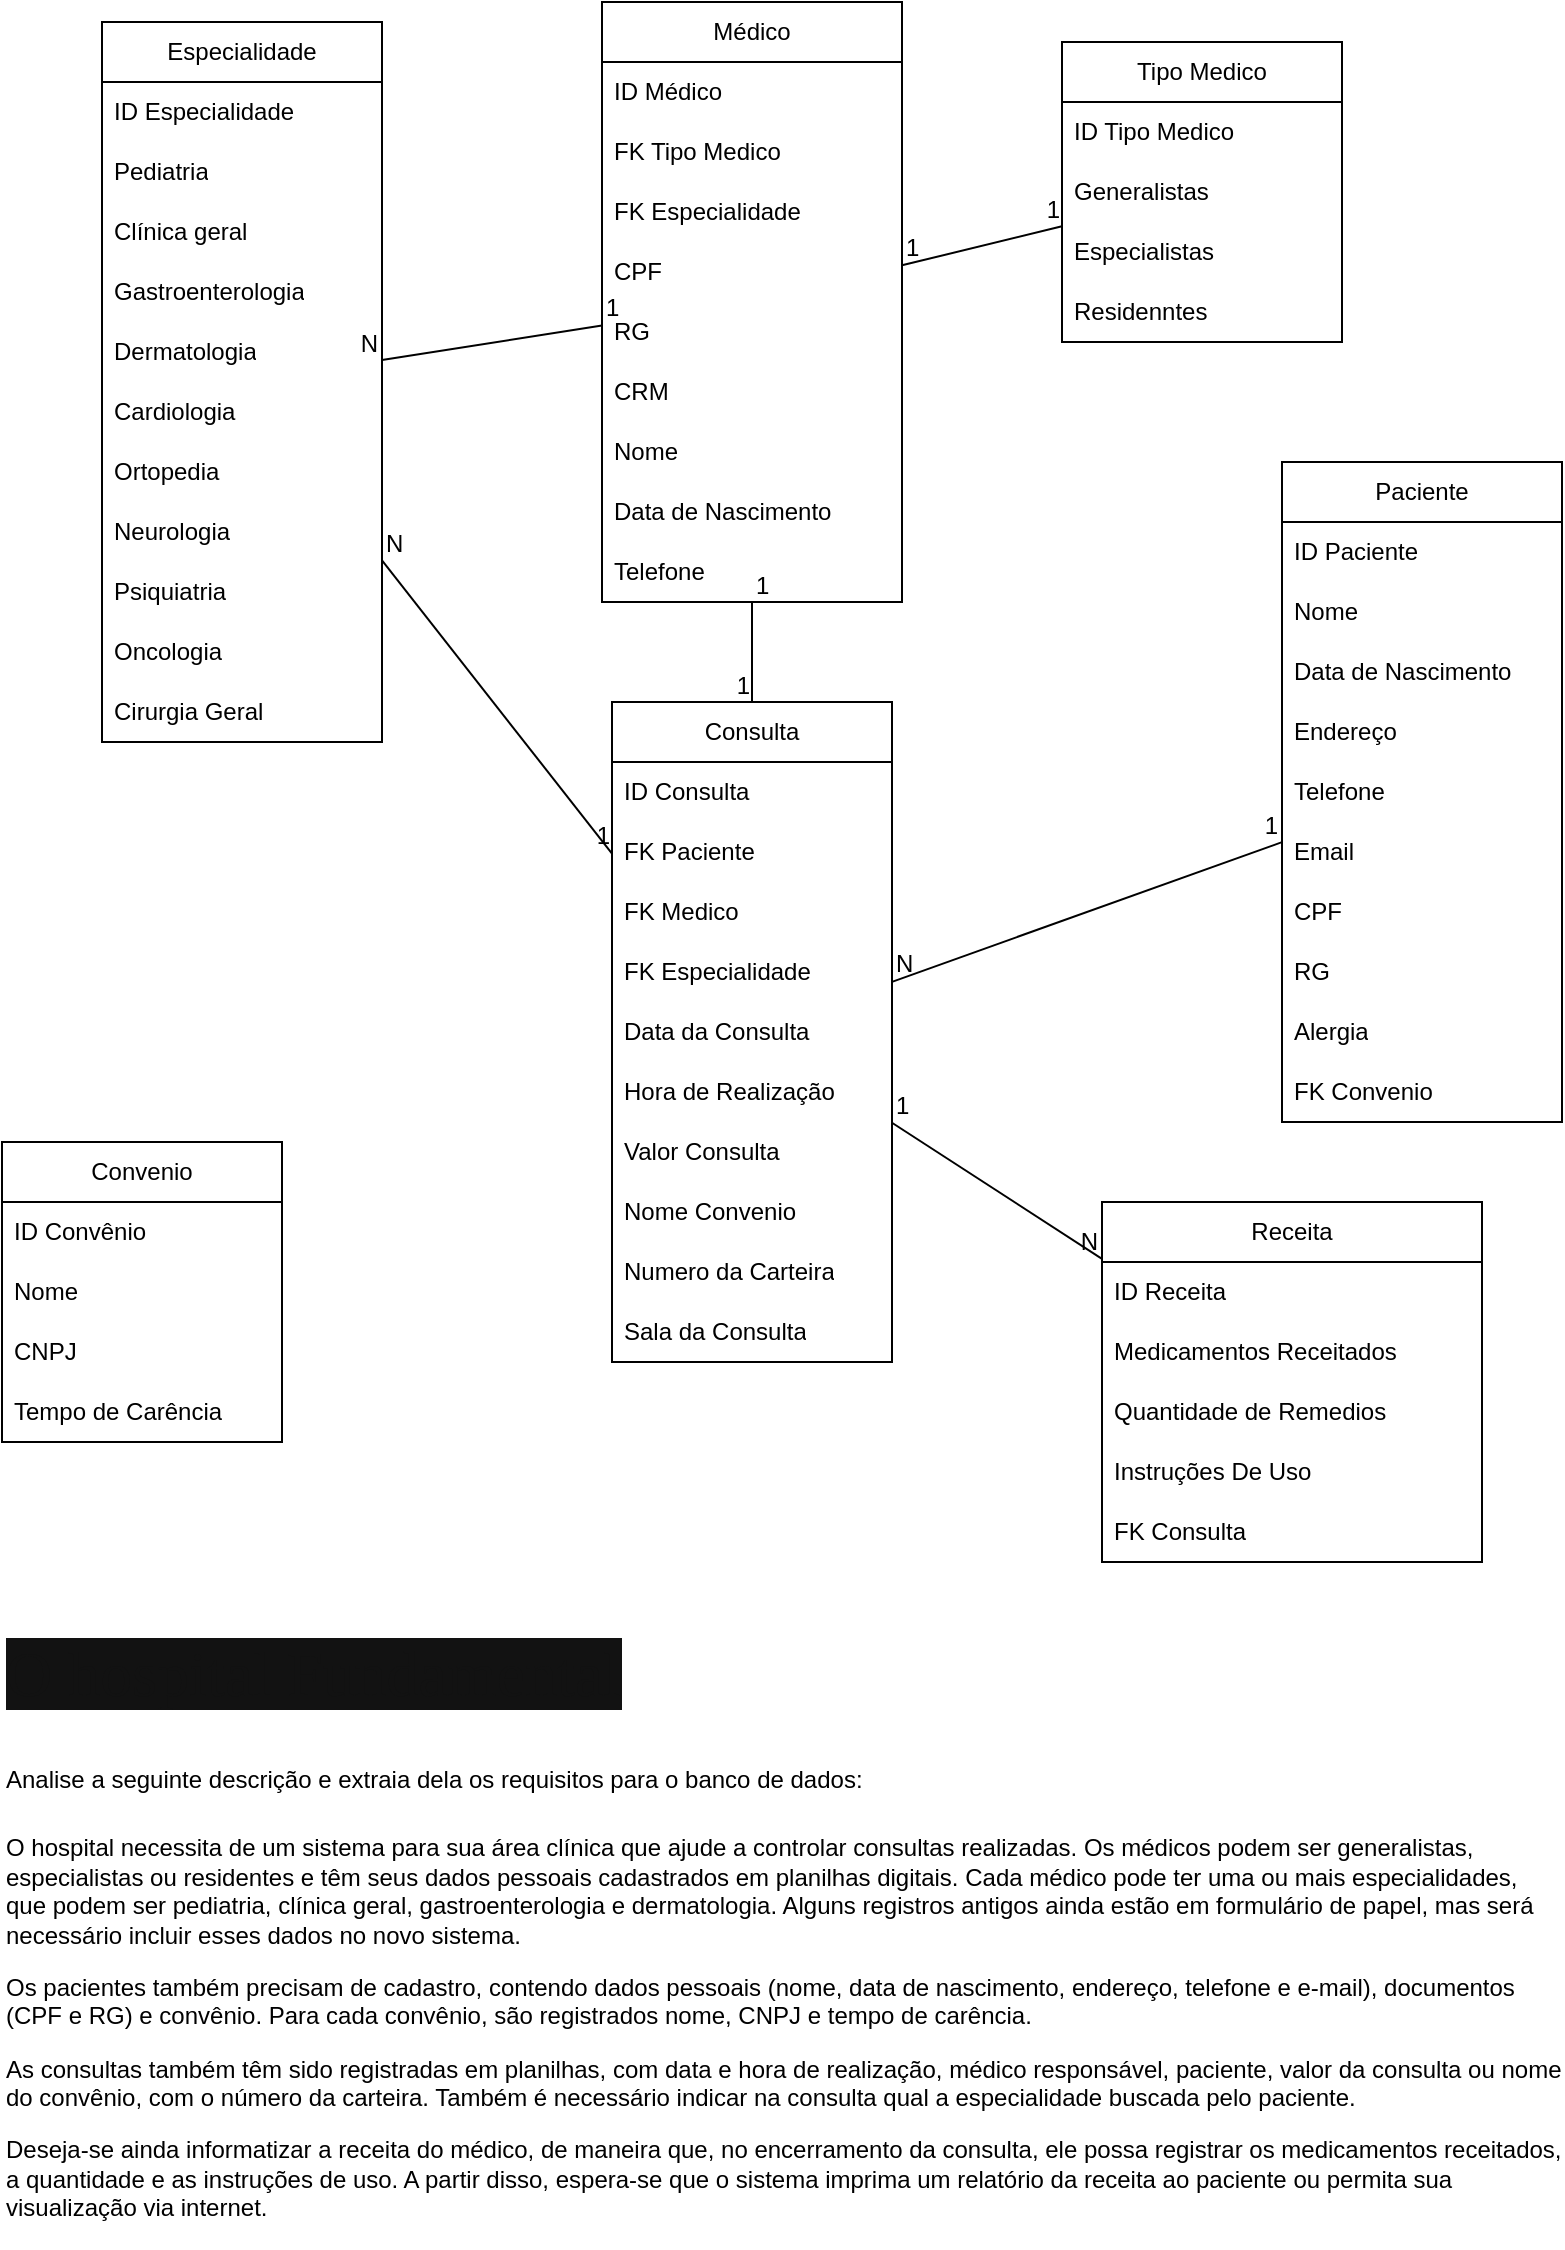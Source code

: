 <mxfile version="26.2.14">
  <diagram id="C5RBs43oDa-KdzZeNtuy" name="Page-1">
    <mxGraphModel dx="955" dy="549" grid="1" gridSize="10" guides="1" tooltips="1" connect="1" arrows="1" fold="1" page="1" pageScale="1" pageWidth="827" pageHeight="1169" math="0" shadow="0">
      <root>
        <mxCell id="WIyWlLk6GJQsqaUBKTNV-0" />
        <mxCell id="WIyWlLk6GJQsqaUBKTNV-1" parent="WIyWlLk6GJQsqaUBKTNV-0" />
        <mxCell id="vYrn_LqcB6N78XJErvun-0" value="Médico" style="swimlane;fontStyle=0;childLayout=stackLayout;horizontal=1;startSize=30;horizontalStack=0;resizeParent=1;resizeParentMax=0;resizeLast=0;collapsible=1;marginBottom=0;whiteSpace=wrap;html=1;" parent="WIyWlLk6GJQsqaUBKTNV-1" vertex="1">
          <mxGeometry x="320" y="40" width="150" height="300" as="geometry">
            <mxRectangle x="300" y="220" width="90" height="30" as="alternateBounds" />
          </mxGeometry>
        </mxCell>
        <mxCell id="vYrn_LqcB6N78XJErvun-45" value="ID Médico" style="text;strokeColor=none;fillColor=none;align=left;verticalAlign=middle;spacingLeft=4;spacingRight=4;overflow=hidden;points=[[0,0.5],[1,0.5]];portConstraint=eastwest;rotatable=0;whiteSpace=wrap;html=1;" parent="vYrn_LqcB6N78XJErvun-0" vertex="1">
          <mxGeometry y="30" width="150" height="30" as="geometry" />
        </mxCell>
        <mxCell id="vYrn_LqcB6N78XJErvun-1" value="FK Tipo Medico" style="text;strokeColor=none;fillColor=none;align=left;verticalAlign=middle;spacingLeft=4;spacingRight=4;overflow=hidden;points=[[0,0.5],[1,0.5]];portConstraint=eastwest;rotatable=0;whiteSpace=wrap;html=1;fontColor=light-dark(#000000,#FFFFFF);" parent="vYrn_LqcB6N78XJErvun-0" vertex="1">
          <mxGeometry y="60" width="150" height="30" as="geometry" />
        </mxCell>
        <mxCell id="vYrn_LqcB6N78XJErvun-54" value="FK Especialidade" style="text;strokeColor=none;fillColor=none;align=left;verticalAlign=middle;spacingLeft=4;spacingRight=4;overflow=hidden;points=[[0,0.5],[1,0.5]];portConstraint=eastwest;rotatable=0;whiteSpace=wrap;html=1;" parent="vYrn_LqcB6N78XJErvun-0" vertex="1">
          <mxGeometry y="90" width="150" height="30" as="geometry" />
        </mxCell>
        <mxCell id="vYrn_LqcB6N78XJErvun-50" value="CPF" style="text;strokeColor=none;fillColor=none;align=left;verticalAlign=middle;spacingLeft=4;spacingRight=4;overflow=hidden;points=[[0,0.5],[1,0.5]];portConstraint=eastwest;rotatable=0;whiteSpace=wrap;html=1;" parent="vYrn_LqcB6N78XJErvun-0" vertex="1">
          <mxGeometry y="120" width="150" height="30" as="geometry" />
        </mxCell>
        <mxCell id="vYrn_LqcB6N78XJErvun-51" value="RG" style="text;strokeColor=none;fillColor=none;align=left;verticalAlign=middle;spacingLeft=4;spacingRight=4;overflow=hidden;points=[[0,0.5],[1,0.5]];portConstraint=eastwest;rotatable=0;whiteSpace=wrap;html=1;" parent="vYrn_LqcB6N78XJErvun-0" vertex="1">
          <mxGeometry y="150" width="150" height="30" as="geometry" />
        </mxCell>
        <mxCell id="vYrn_LqcB6N78XJErvun-52" value="CRM" style="text;strokeColor=none;fillColor=none;align=left;verticalAlign=middle;spacingLeft=4;spacingRight=4;overflow=hidden;points=[[0,0.5],[1,0.5]];portConstraint=eastwest;rotatable=0;whiteSpace=wrap;html=1;" parent="vYrn_LqcB6N78XJErvun-0" vertex="1">
          <mxGeometry y="180" width="150" height="30" as="geometry" />
        </mxCell>
        <mxCell id="vYrn_LqcB6N78XJErvun-63" value="Nome" style="text;strokeColor=none;fillColor=none;align=left;verticalAlign=middle;spacingLeft=4;spacingRight=4;overflow=hidden;points=[[0,0.5],[1,0.5]];portConstraint=eastwest;rotatable=0;whiteSpace=wrap;html=1;" parent="vYrn_LqcB6N78XJErvun-0" vertex="1">
          <mxGeometry y="210" width="150" height="30" as="geometry" />
        </mxCell>
        <mxCell id="vYrn_LqcB6N78XJErvun-62" value="Data de Nascimento" style="text;strokeColor=none;fillColor=none;align=left;verticalAlign=middle;spacingLeft=4;spacingRight=4;overflow=hidden;points=[[0,0.5],[1,0.5]];portConstraint=eastwest;rotatable=0;whiteSpace=wrap;html=1;" parent="vYrn_LqcB6N78XJErvun-0" vertex="1">
          <mxGeometry y="240" width="150" height="30" as="geometry" />
        </mxCell>
        <mxCell id="vYrn_LqcB6N78XJErvun-86" value="Telefone" style="text;strokeColor=none;fillColor=none;align=left;verticalAlign=middle;spacingLeft=4;spacingRight=4;overflow=hidden;points=[[0,0.5],[1,0.5]];portConstraint=eastwest;rotatable=0;whiteSpace=wrap;html=1;" parent="vYrn_LqcB6N78XJErvun-0" vertex="1">
          <mxGeometry y="270" width="150" height="30" as="geometry" />
        </mxCell>
        <mxCell id="vYrn_LqcB6N78XJErvun-4" value="Especialidade" style="swimlane;fontStyle=0;childLayout=stackLayout;horizontal=1;startSize=30;horizontalStack=0;resizeParent=1;resizeParentMax=0;resizeLast=0;collapsible=1;marginBottom=0;whiteSpace=wrap;html=1;" parent="WIyWlLk6GJQsqaUBKTNV-1" vertex="1">
          <mxGeometry x="70" y="50" width="140" height="360" as="geometry" />
        </mxCell>
        <mxCell id="vYrn_LqcB6N78XJErvun-44" value="ID Especialidade" style="text;strokeColor=none;fillColor=none;align=left;verticalAlign=middle;spacingLeft=4;spacingRight=4;overflow=hidden;points=[[0,0.5],[1,0.5]];portConstraint=eastwest;rotatable=0;whiteSpace=wrap;html=1;" parent="vYrn_LqcB6N78XJErvun-4" vertex="1">
          <mxGeometry y="30" width="140" height="30" as="geometry" />
        </mxCell>
        <mxCell id="vYrn_LqcB6N78XJErvun-5" value="Pediatria" style="text;strokeColor=none;fillColor=none;align=left;verticalAlign=middle;spacingLeft=4;spacingRight=4;overflow=hidden;points=[[0,0.5],[1,0.5]];portConstraint=eastwest;rotatable=0;whiteSpace=wrap;html=1;" parent="vYrn_LqcB6N78XJErvun-4" vertex="1">
          <mxGeometry y="60" width="140" height="30" as="geometry" />
        </mxCell>
        <mxCell id="vYrn_LqcB6N78XJErvun-6" value="Clínica geral" style="text;strokeColor=none;fillColor=none;align=left;verticalAlign=middle;spacingLeft=4;spacingRight=4;overflow=hidden;points=[[0,0.5],[1,0.5]];portConstraint=eastwest;rotatable=0;whiteSpace=wrap;html=1;" parent="vYrn_LqcB6N78XJErvun-4" vertex="1">
          <mxGeometry y="90" width="140" height="30" as="geometry" />
        </mxCell>
        <mxCell id="vYrn_LqcB6N78XJErvun-7" value="Gastroenterologia" style="text;strokeColor=none;fillColor=none;align=left;verticalAlign=middle;spacingLeft=4;spacingRight=4;overflow=hidden;points=[[0,0.5],[1,0.5]];portConstraint=eastwest;rotatable=0;whiteSpace=wrap;html=1;" parent="vYrn_LqcB6N78XJErvun-4" vertex="1">
          <mxGeometry y="120" width="140" height="30" as="geometry" />
        </mxCell>
        <mxCell id="vYrn_LqcB6N78XJErvun-8" value="Dermatologia" style="text;strokeColor=none;fillColor=none;align=left;verticalAlign=middle;spacingLeft=4;spacingRight=4;overflow=hidden;points=[[0,0.5],[1,0.5]];portConstraint=eastwest;rotatable=0;whiteSpace=wrap;html=1;" parent="vYrn_LqcB6N78XJErvun-4" vertex="1">
          <mxGeometry y="150" width="140" height="30" as="geometry" />
        </mxCell>
        <mxCell id="vYrn_LqcB6N78XJErvun-65" value="Cardiologia" style="text;strokeColor=none;fillColor=none;align=left;verticalAlign=middle;spacingLeft=4;spacingRight=4;overflow=hidden;points=[[0,0.5],[1,0.5]];portConstraint=eastwest;rotatable=0;whiteSpace=wrap;html=1;" parent="vYrn_LqcB6N78XJErvun-4" vertex="1">
          <mxGeometry y="180" width="140" height="30" as="geometry" />
        </mxCell>
        <mxCell id="vYrn_LqcB6N78XJErvun-66" value="Ortopedia" style="text;strokeColor=none;fillColor=none;align=left;verticalAlign=middle;spacingLeft=4;spacingRight=4;overflow=hidden;points=[[0,0.5],[1,0.5]];portConstraint=eastwest;rotatable=0;whiteSpace=wrap;html=1;" parent="vYrn_LqcB6N78XJErvun-4" vertex="1">
          <mxGeometry y="210" width="140" height="30" as="geometry" />
        </mxCell>
        <mxCell id="vYrn_LqcB6N78XJErvun-67" value="Neurologia" style="text;strokeColor=none;fillColor=none;align=left;verticalAlign=middle;spacingLeft=4;spacingRight=4;overflow=hidden;points=[[0,0.5],[1,0.5]];portConstraint=eastwest;rotatable=0;whiteSpace=wrap;html=1;" parent="vYrn_LqcB6N78XJErvun-4" vertex="1">
          <mxGeometry y="240" width="140" height="30" as="geometry" />
        </mxCell>
        <mxCell id="vYrn_LqcB6N78XJErvun-68" value="Psiquiatria" style="text;strokeColor=none;fillColor=none;align=left;verticalAlign=middle;spacingLeft=4;spacingRight=4;overflow=hidden;points=[[0,0.5],[1,0.5]];portConstraint=eastwest;rotatable=0;whiteSpace=wrap;html=1;" parent="vYrn_LqcB6N78XJErvun-4" vertex="1">
          <mxGeometry y="270" width="140" height="30" as="geometry" />
        </mxCell>
        <mxCell id="vYrn_LqcB6N78XJErvun-69" value="Oncologia" style="text;strokeColor=none;fillColor=none;align=left;verticalAlign=middle;spacingLeft=4;spacingRight=4;overflow=hidden;points=[[0,0.5],[1,0.5]];portConstraint=eastwest;rotatable=0;whiteSpace=wrap;html=1;" parent="vYrn_LqcB6N78XJErvun-4" vertex="1">
          <mxGeometry y="300" width="140" height="30" as="geometry" />
        </mxCell>
        <mxCell id="vYrn_LqcB6N78XJErvun-70" value="Cirurgia Geral" style="text;strokeColor=none;fillColor=none;align=left;verticalAlign=middle;spacingLeft=4;spacingRight=4;overflow=hidden;points=[[0,0.5],[1,0.5]];portConstraint=eastwest;rotatable=0;whiteSpace=wrap;html=1;" parent="vYrn_LqcB6N78XJErvun-4" vertex="1">
          <mxGeometry y="330" width="140" height="30" as="geometry" />
        </mxCell>
        <mxCell id="vYrn_LqcB6N78XJErvun-10" value="Paciente" style="swimlane;fontStyle=0;childLayout=stackLayout;horizontal=1;startSize=30;horizontalStack=0;resizeParent=1;resizeParentMax=0;resizeLast=0;collapsible=1;marginBottom=0;whiteSpace=wrap;html=1;" parent="WIyWlLk6GJQsqaUBKTNV-1" vertex="1">
          <mxGeometry x="660" y="270" width="140" height="330" as="geometry" />
        </mxCell>
        <mxCell id="vYrn_LqcB6N78XJErvun-46" value="ID Paciente" style="text;strokeColor=none;fillColor=none;align=left;verticalAlign=middle;spacingLeft=4;spacingRight=4;overflow=hidden;points=[[0,0.5],[1,0.5]];portConstraint=eastwest;rotatable=0;whiteSpace=wrap;html=1;" parent="vYrn_LqcB6N78XJErvun-10" vertex="1">
          <mxGeometry y="30" width="140" height="30" as="geometry" />
        </mxCell>
        <mxCell id="vYrn_LqcB6N78XJErvun-11" value="Nome" style="text;strokeColor=none;fillColor=none;align=left;verticalAlign=middle;spacingLeft=4;spacingRight=4;overflow=hidden;points=[[0,0.5],[1,0.5]];portConstraint=eastwest;rotatable=0;whiteSpace=wrap;html=1;" parent="vYrn_LqcB6N78XJErvun-10" vertex="1">
          <mxGeometry y="60" width="140" height="30" as="geometry" />
        </mxCell>
        <mxCell id="vYrn_LqcB6N78XJErvun-12" value="Data de Nascimento" style="text;strokeColor=none;fillColor=none;align=left;verticalAlign=middle;spacingLeft=4;spacingRight=4;overflow=hidden;points=[[0,0.5],[1,0.5]];portConstraint=eastwest;rotatable=0;whiteSpace=wrap;html=1;" parent="vYrn_LqcB6N78XJErvun-10" vertex="1">
          <mxGeometry y="90" width="140" height="30" as="geometry" />
        </mxCell>
        <mxCell id="vYrn_LqcB6N78XJErvun-14" value="Endereço" style="text;strokeColor=none;fillColor=none;align=left;verticalAlign=middle;spacingLeft=4;spacingRight=4;overflow=hidden;points=[[0,0.5],[1,0.5]];portConstraint=eastwest;rotatable=0;whiteSpace=wrap;html=1;" parent="vYrn_LqcB6N78XJErvun-10" vertex="1">
          <mxGeometry y="120" width="140" height="30" as="geometry" />
        </mxCell>
        <mxCell id="vYrn_LqcB6N78XJErvun-15" value="Telefone" style="text;strokeColor=none;fillColor=none;align=left;verticalAlign=middle;spacingLeft=4;spacingRight=4;overflow=hidden;points=[[0,0.5],[1,0.5]];portConstraint=eastwest;rotatable=0;whiteSpace=wrap;html=1;" parent="vYrn_LqcB6N78XJErvun-10" vertex="1">
          <mxGeometry y="150" width="140" height="30" as="geometry" />
        </mxCell>
        <mxCell id="vYrn_LqcB6N78XJErvun-39" value="Email" style="text;strokeColor=none;fillColor=none;align=left;verticalAlign=middle;spacingLeft=4;spacingRight=4;overflow=hidden;points=[[0,0.5],[1,0.5]];portConstraint=eastwest;rotatable=0;whiteSpace=wrap;html=1;" parent="vYrn_LqcB6N78XJErvun-10" vertex="1">
          <mxGeometry y="180" width="140" height="30" as="geometry" />
        </mxCell>
        <mxCell id="vYrn_LqcB6N78XJErvun-16" value="CPF" style="text;strokeColor=none;fillColor=none;align=left;verticalAlign=middle;spacingLeft=4;spacingRight=4;overflow=hidden;points=[[0,0.5],[1,0.5]];portConstraint=eastwest;rotatable=0;whiteSpace=wrap;html=1;" parent="vYrn_LqcB6N78XJErvun-10" vertex="1">
          <mxGeometry y="210" width="140" height="30" as="geometry" />
        </mxCell>
        <mxCell id="vYrn_LqcB6N78XJErvun-17" value="RG" style="text;strokeColor=none;fillColor=none;align=left;verticalAlign=middle;spacingLeft=4;spacingRight=4;overflow=hidden;points=[[0,0.5],[1,0.5]];portConstraint=eastwest;rotatable=0;whiteSpace=wrap;html=1;" parent="vYrn_LqcB6N78XJErvun-10" vertex="1">
          <mxGeometry y="240" width="140" height="30" as="geometry" />
        </mxCell>
        <mxCell id="vYrn_LqcB6N78XJErvun-76" value="Alergia" style="text;strokeColor=none;fillColor=none;align=left;verticalAlign=middle;spacingLeft=4;spacingRight=4;overflow=hidden;points=[[0,0.5],[1,0.5]];portConstraint=eastwest;rotatable=0;whiteSpace=wrap;html=1;" parent="vYrn_LqcB6N78XJErvun-10" vertex="1">
          <mxGeometry y="270" width="140" height="30" as="geometry" />
        </mxCell>
        <mxCell id="vYrn_LqcB6N78XJErvun-40" value="FK Convenio" style="text;strokeColor=none;fillColor=none;align=left;verticalAlign=middle;spacingLeft=4;spacingRight=4;overflow=hidden;points=[[0,0.5],[1,0.5]];portConstraint=eastwest;rotatable=0;whiteSpace=wrap;html=1;" parent="vYrn_LqcB6N78XJErvun-10" vertex="1">
          <mxGeometry y="300" width="140" height="30" as="geometry" />
        </mxCell>
        <mxCell id="vYrn_LqcB6N78XJErvun-18" value="Convenio" style="swimlane;fontStyle=0;childLayout=stackLayout;horizontal=1;startSize=30;horizontalStack=0;resizeParent=1;resizeParentMax=0;resizeLast=0;collapsible=1;marginBottom=0;whiteSpace=wrap;html=1;" parent="WIyWlLk6GJQsqaUBKTNV-1" vertex="1">
          <mxGeometry x="20" y="610" width="140" height="150" as="geometry" />
        </mxCell>
        <mxCell id="vYrn_LqcB6N78XJErvun-47" value="ID Convênio" style="text;strokeColor=none;fillColor=none;align=left;verticalAlign=middle;spacingLeft=4;spacingRight=4;overflow=hidden;points=[[0,0.5],[1,0.5]];portConstraint=eastwest;rotatable=0;whiteSpace=wrap;html=1;" parent="vYrn_LqcB6N78XJErvun-18" vertex="1">
          <mxGeometry y="30" width="140" height="30" as="geometry" />
        </mxCell>
        <mxCell id="vYrn_LqcB6N78XJErvun-19" value="Nome" style="text;strokeColor=none;fillColor=none;align=left;verticalAlign=middle;spacingLeft=4;spacingRight=4;overflow=hidden;points=[[0,0.5],[1,0.5]];portConstraint=eastwest;rotatable=0;whiteSpace=wrap;html=1;" parent="vYrn_LqcB6N78XJErvun-18" vertex="1">
          <mxGeometry y="60" width="140" height="30" as="geometry" />
        </mxCell>
        <mxCell id="vYrn_LqcB6N78XJErvun-20" value="CNPJ" style="text;strokeColor=none;fillColor=none;align=left;verticalAlign=middle;spacingLeft=4;spacingRight=4;overflow=hidden;points=[[0,0.5],[1,0.5]];portConstraint=eastwest;rotatable=0;whiteSpace=wrap;html=1;" parent="vYrn_LqcB6N78XJErvun-18" vertex="1">
          <mxGeometry y="90" width="140" height="30" as="geometry" />
        </mxCell>
        <mxCell id="vYrn_LqcB6N78XJErvun-21" value="Tempo de Carência" style="text;strokeColor=none;fillColor=none;align=left;verticalAlign=middle;spacingLeft=4;spacingRight=4;overflow=hidden;points=[[0,0.5],[1,0.5]];portConstraint=eastwest;rotatable=0;whiteSpace=wrap;html=1;" parent="vYrn_LqcB6N78XJErvun-18" vertex="1">
          <mxGeometry y="120" width="140" height="30" as="geometry" />
        </mxCell>
        <mxCell id="vYrn_LqcB6N78XJErvun-22" value="Consulta" style="swimlane;fontStyle=0;childLayout=stackLayout;horizontal=1;startSize=30;horizontalStack=0;resizeParent=1;resizeParentMax=0;resizeLast=0;collapsible=1;marginBottom=0;whiteSpace=wrap;html=1;" parent="WIyWlLk6GJQsqaUBKTNV-1" vertex="1">
          <mxGeometry x="325" y="390" width="140" height="330" as="geometry" />
        </mxCell>
        <mxCell id="vYrn_LqcB6N78XJErvun-48" value="ID Consulta" style="text;strokeColor=none;fillColor=none;align=left;verticalAlign=middle;spacingLeft=4;spacingRight=4;overflow=hidden;points=[[0,0.5],[1,0.5]];portConstraint=eastwest;rotatable=0;whiteSpace=wrap;html=1;" parent="vYrn_LqcB6N78XJErvun-22" vertex="1">
          <mxGeometry y="30" width="140" height="30" as="geometry" />
        </mxCell>
        <mxCell id="vYrn_LqcB6N78XJErvun-26" value="FK Paciente" style="text;strokeColor=none;fillColor=none;align=left;verticalAlign=middle;spacingLeft=4;spacingRight=4;overflow=hidden;points=[[0,0.5],[1,0.5]];portConstraint=eastwest;rotatable=0;whiteSpace=wrap;html=1;" parent="vYrn_LqcB6N78XJErvun-22" vertex="1">
          <mxGeometry y="60" width="140" height="30" as="geometry" />
        </mxCell>
        <mxCell id="vYrn_LqcB6N78XJErvun-25" value="FK Medico" style="text;strokeColor=none;fillColor=none;align=left;verticalAlign=middle;spacingLeft=4;spacingRight=4;overflow=hidden;points=[[0,0.5],[1,0.5]];portConstraint=eastwest;rotatable=0;whiteSpace=wrap;html=1;" parent="vYrn_LqcB6N78XJErvun-22" vertex="1">
          <mxGeometry y="90" width="140" height="30" as="geometry" />
        </mxCell>
        <mxCell id="vYrn_LqcB6N78XJErvun-30" value="FK Especialidade" style="text;strokeColor=none;fillColor=none;align=left;verticalAlign=middle;spacingLeft=4;spacingRight=4;overflow=hidden;points=[[0,0.5],[1,0.5]];portConstraint=eastwest;rotatable=0;whiteSpace=wrap;html=1;" parent="vYrn_LqcB6N78XJErvun-22" vertex="1">
          <mxGeometry y="120" width="140" height="30" as="geometry" />
        </mxCell>
        <mxCell id="vYrn_LqcB6N78XJErvun-23" value="Data da Consulta" style="text;strokeColor=none;fillColor=none;align=left;verticalAlign=middle;spacingLeft=4;spacingRight=4;overflow=hidden;points=[[0,0.5],[1,0.5]];portConstraint=eastwest;rotatable=0;whiteSpace=wrap;html=1;" parent="vYrn_LqcB6N78XJErvun-22" vertex="1">
          <mxGeometry y="150" width="140" height="30" as="geometry" />
        </mxCell>
        <mxCell id="vYrn_LqcB6N78XJErvun-24" value="Hora de Realização" style="text;strokeColor=none;fillColor=none;align=left;verticalAlign=middle;spacingLeft=4;spacingRight=4;overflow=hidden;points=[[0,0.5],[1,0.5]];portConstraint=eastwest;rotatable=0;whiteSpace=wrap;html=1;" parent="vYrn_LqcB6N78XJErvun-22" vertex="1">
          <mxGeometry y="180" width="140" height="30" as="geometry" />
        </mxCell>
        <mxCell id="vYrn_LqcB6N78XJErvun-27" value="Valor Consulta" style="text;strokeColor=none;fillColor=none;align=left;verticalAlign=middle;spacingLeft=4;spacingRight=4;overflow=hidden;points=[[0,0.5],[1,0.5]];portConstraint=eastwest;rotatable=0;whiteSpace=wrap;html=1;" parent="vYrn_LqcB6N78XJErvun-22" vertex="1">
          <mxGeometry y="210" width="140" height="30" as="geometry" />
        </mxCell>
        <mxCell id="vYrn_LqcB6N78XJErvun-28" value="Nome Convenio&amp;nbsp;" style="text;strokeColor=none;fillColor=none;align=left;verticalAlign=middle;spacingLeft=4;spacingRight=4;overflow=hidden;points=[[0,0.5],[1,0.5]];portConstraint=eastwest;rotatable=0;whiteSpace=wrap;html=1;" parent="vYrn_LqcB6N78XJErvun-22" vertex="1">
          <mxGeometry y="240" width="140" height="30" as="geometry" />
        </mxCell>
        <mxCell id="vYrn_LqcB6N78XJErvun-29" value="Numero da Carteira" style="text;strokeColor=none;fillColor=none;align=left;verticalAlign=middle;spacingLeft=4;spacingRight=4;overflow=hidden;points=[[0,0.5],[1,0.5]];portConstraint=eastwest;rotatable=0;whiteSpace=wrap;html=1;" parent="vYrn_LqcB6N78XJErvun-22" vertex="1">
          <mxGeometry y="270" width="140" height="30" as="geometry" />
        </mxCell>
        <mxCell id="vYrn_LqcB6N78XJErvun-77" value="Sala da Consulta" style="text;strokeColor=none;fillColor=none;align=left;verticalAlign=middle;spacingLeft=4;spacingRight=4;overflow=hidden;points=[[0,0.5],[1,0.5]];portConstraint=eastwest;rotatable=0;whiteSpace=wrap;html=1;" parent="vYrn_LqcB6N78XJErvun-22" vertex="1">
          <mxGeometry y="300" width="140" height="30" as="geometry" />
        </mxCell>
        <mxCell id="vYrn_LqcB6N78XJErvun-32" value="Receita" style="swimlane;fontStyle=0;childLayout=stackLayout;horizontal=1;startSize=30;horizontalStack=0;resizeParent=1;resizeParentMax=0;resizeLast=0;collapsible=1;marginBottom=0;whiteSpace=wrap;html=1;" parent="WIyWlLk6GJQsqaUBKTNV-1" vertex="1">
          <mxGeometry x="570" y="640" width="190" height="180" as="geometry" />
        </mxCell>
        <mxCell id="vYrn_LqcB6N78XJErvun-49" value="ID Receita" style="text;strokeColor=none;fillColor=none;align=left;verticalAlign=middle;spacingLeft=4;spacingRight=4;overflow=hidden;points=[[0,0.5],[1,0.5]];portConstraint=eastwest;rotatable=0;whiteSpace=wrap;html=1;" parent="vYrn_LqcB6N78XJErvun-32" vertex="1">
          <mxGeometry y="30" width="190" height="30" as="geometry" />
        </mxCell>
        <mxCell id="vYrn_LqcB6N78XJErvun-33" value="Medicamentos Receitados" style="text;strokeColor=none;fillColor=none;align=left;verticalAlign=middle;spacingLeft=4;spacingRight=4;overflow=hidden;points=[[0,0.5],[1,0.5]];portConstraint=eastwest;rotatable=0;whiteSpace=wrap;html=1;" parent="vYrn_LqcB6N78XJErvun-32" vertex="1">
          <mxGeometry y="60" width="190" height="30" as="geometry" />
        </mxCell>
        <mxCell id="vYrn_LqcB6N78XJErvun-34" value="Quantidade de Remedios" style="text;strokeColor=none;fillColor=none;align=left;verticalAlign=middle;spacingLeft=4;spacingRight=4;overflow=hidden;points=[[0,0.5],[1,0.5]];portConstraint=eastwest;rotatable=0;whiteSpace=wrap;html=1;" parent="vYrn_LqcB6N78XJErvun-32" vertex="1">
          <mxGeometry y="90" width="190" height="30" as="geometry" />
        </mxCell>
        <mxCell id="vYrn_LqcB6N78XJErvun-35" value="Instruções De Uso" style="text;strokeColor=none;fillColor=none;align=left;verticalAlign=middle;spacingLeft=4;spacingRight=4;overflow=hidden;points=[[0,0.5],[1,0.5]];portConstraint=eastwest;rotatable=0;whiteSpace=wrap;html=1;" parent="vYrn_LqcB6N78XJErvun-32" vertex="1">
          <mxGeometry y="120" width="190" height="30" as="geometry" />
        </mxCell>
        <mxCell id="vYrn_LqcB6N78XJErvun-87" value="FK Consulta" style="text;strokeColor=none;fillColor=none;align=left;verticalAlign=middle;spacingLeft=4;spacingRight=4;overflow=hidden;points=[[0,0.5],[1,0.5]];portConstraint=eastwest;rotatable=0;whiteSpace=wrap;html=1;" parent="vYrn_LqcB6N78XJErvun-32" vertex="1">
          <mxGeometry y="150" width="190" height="30" as="geometry" />
        </mxCell>
        <mxCell id="vYrn_LqcB6N78XJErvun-56" value="Tipo Medico" style="swimlane;fontStyle=0;childLayout=stackLayout;horizontal=1;startSize=30;horizontalStack=0;resizeParent=1;resizeParentMax=0;resizeLast=0;collapsible=1;marginBottom=0;whiteSpace=wrap;html=1;" parent="WIyWlLk6GJQsqaUBKTNV-1" vertex="1">
          <mxGeometry x="550" y="60" width="140" height="150" as="geometry" />
        </mxCell>
        <mxCell id="vYrn_LqcB6N78XJErvun-61" value="ID Tipo Medico" style="text;strokeColor=none;fillColor=none;align=left;verticalAlign=middle;spacingLeft=4;spacingRight=4;overflow=hidden;points=[[0,0.5],[1,0.5]];portConstraint=eastwest;rotatable=0;whiteSpace=wrap;html=1;" parent="vYrn_LqcB6N78XJErvun-56" vertex="1">
          <mxGeometry y="30" width="140" height="30" as="geometry" />
        </mxCell>
        <mxCell id="vYrn_LqcB6N78XJErvun-57" value="Generalistas" style="text;strokeColor=none;fillColor=none;align=left;verticalAlign=middle;spacingLeft=4;spacingRight=4;overflow=hidden;points=[[0,0.5],[1,0.5]];portConstraint=eastwest;rotatable=0;whiteSpace=wrap;html=1;" parent="vYrn_LqcB6N78XJErvun-56" vertex="1">
          <mxGeometry y="60" width="140" height="30" as="geometry" />
        </mxCell>
        <mxCell id="vYrn_LqcB6N78XJErvun-58" value="Especialistas" style="text;strokeColor=none;fillColor=none;align=left;verticalAlign=middle;spacingLeft=4;spacingRight=4;overflow=hidden;points=[[0,0.5],[1,0.5]];portConstraint=eastwest;rotatable=0;whiteSpace=wrap;html=1;" parent="vYrn_LqcB6N78XJErvun-56" vertex="1">
          <mxGeometry y="90" width="140" height="30" as="geometry" />
        </mxCell>
        <mxCell id="vYrn_LqcB6N78XJErvun-59" value="Residenntes" style="text;strokeColor=none;fillColor=none;align=left;verticalAlign=middle;spacingLeft=4;spacingRight=4;overflow=hidden;points=[[0,0.5],[1,0.5]];portConstraint=eastwest;rotatable=0;whiteSpace=wrap;html=1;" parent="vYrn_LqcB6N78XJErvun-56" vertex="1">
          <mxGeometry y="120" width="140" height="30" as="geometry" />
        </mxCell>
        <mxCell id="vYrn_LqcB6N78XJErvun-85" value="&lt;h1 style=&quot;margin-top: 0px;&quot;&gt;&lt;font style=&quot;color: light-dark(rgb(18, 18, 18), rgb(153, 51, 255));&quot; face=&quot;docs-Roboto&quot;&gt;&lt;span style=&quot;font-size: 32px; font-weight: 400; background-color: rgb(18, 18, 18);&quot;&gt;O hospital Fundamental&lt;/span&gt;&lt;/font&gt;&lt;/h1&gt;&lt;h1 style=&quot;margin-top: 0px;&quot;&gt;&lt;span style=&quot;background-color: transparent; color: light-dark(rgb(0, 0, 0), rgb(255, 255, 255)); font-size: 12px; font-weight: normal;&quot;&gt;Analise a seguinte descrição e extraia dela os requisitos para o banco de dados:&lt;/span&gt;&lt;/h1&gt;&lt;p&gt;O hospital necessita de um sistema para sua área clínica que ajude a controlar consultas realizadas. Os médicos podem ser generalistas, especialistas ou residentes e têm seus dados pessoais cadastrados em planilhas digitais. Cada médico pode ter uma ou mais especialidades, que podem ser pediatria, clínica geral, gastroenterologia e dermatologia. Alguns registros antigos ainda estão em formulário de papel, mas será necessário incluir esses dados no novo sistema.&lt;/p&gt;&lt;p&gt;Os pacientes também precisam de cadastro, contendo dados pessoais (nome, data de nascimento, endereço, telefone e e-mail), documentos (CPF e RG) e convênio. Para cada convênio, são registrados nome, CNPJ e tempo de carência.&lt;/p&gt;&lt;p&gt;As consultas também têm sido registradas em planilhas, com data e hora de realização, médico responsável, paciente, valor da consulta ou nome do convênio, com o número da carteira. Também é necessário indicar na consulta qual a especialidade buscada pelo paciente.&lt;/p&gt;&lt;p&gt;Deseja-se ainda informatizar a receita do médico, de maneira que, no encerramento da consulta, ele possa registrar os medicamentos receitados, a quantidade e as instruções de uso. A partir disso, espera-se que o sistema imprima um relatório da receita ao paciente ou permita sua visualização via internet.&lt;/p&gt;" style="text;html=1;whiteSpace=wrap;overflow=hidden;rounded=0;" parent="WIyWlLk6GJQsqaUBKTNV-1" vertex="1">
          <mxGeometry x="20" y="850" width="780" height="310" as="geometry" />
        </mxCell>
        <mxCell id="Ph6N5dl1BvDgGOgvEQ7s-1" value="" style="endArrow=none;html=1;rounded=0;" edge="1" parent="WIyWlLk6GJQsqaUBKTNV-1" source="vYrn_LqcB6N78XJErvun-0" target="vYrn_LqcB6N78XJErvun-4">
          <mxGeometry relative="1" as="geometry">
            <mxPoint x="330" y="410" as="sourcePoint" />
            <mxPoint x="490" y="410" as="targetPoint" />
          </mxGeometry>
        </mxCell>
        <mxCell id="Ph6N5dl1BvDgGOgvEQ7s-2" value="1" style="resizable=0;html=1;whiteSpace=wrap;align=left;verticalAlign=bottom;" connectable="0" vertex="1" parent="Ph6N5dl1BvDgGOgvEQ7s-1">
          <mxGeometry x="-1" relative="1" as="geometry" />
        </mxCell>
        <mxCell id="Ph6N5dl1BvDgGOgvEQ7s-3" value="N" style="resizable=0;html=1;whiteSpace=wrap;align=right;verticalAlign=bottom;" connectable="0" vertex="1" parent="Ph6N5dl1BvDgGOgvEQ7s-1">
          <mxGeometry x="1" relative="1" as="geometry" />
        </mxCell>
        <mxCell id="Ph6N5dl1BvDgGOgvEQ7s-7" value="" style="endArrow=none;html=1;rounded=0;" edge="1" parent="WIyWlLk6GJQsqaUBKTNV-1" source="vYrn_LqcB6N78XJErvun-0" target="vYrn_LqcB6N78XJErvun-56">
          <mxGeometry relative="1" as="geometry">
            <mxPoint x="330" y="410" as="sourcePoint" />
            <mxPoint x="490" y="410" as="targetPoint" />
          </mxGeometry>
        </mxCell>
        <mxCell id="Ph6N5dl1BvDgGOgvEQ7s-8" value="1" style="resizable=0;html=1;whiteSpace=wrap;align=left;verticalAlign=bottom;" connectable="0" vertex="1" parent="Ph6N5dl1BvDgGOgvEQ7s-7">
          <mxGeometry x="-1" relative="1" as="geometry" />
        </mxCell>
        <mxCell id="Ph6N5dl1BvDgGOgvEQ7s-9" value="1" style="resizable=0;html=1;whiteSpace=wrap;align=right;verticalAlign=bottom;" connectable="0" vertex="1" parent="Ph6N5dl1BvDgGOgvEQ7s-7">
          <mxGeometry x="1" relative="1" as="geometry" />
        </mxCell>
        <mxCell id="Ph6N5dl1BvDgGOgvEQ7s-10" value="" style="endArrow=none;html=1;rounded=0;" edge="1" parent="WIyWlLk6GJQsqaUBKTNV-1" source="vYrn_LqcB6N78XJErvun-22" target="vYrn_LqcB6N78XJErvun-10">
          <mxGeometry relative="1" as="geometry">
            <mxPoint x="330" y="410" as="sourcePoint" />
            <mxPoint x="490" y="410" as="targetPoint" />
          </mxGeometry>
        </mxCell>
        <mxCell id="Ph6N5dl1BvDgGOgvEQ7s-11" value="N" style="resizable=0;html=1;whiteSpace=wrap;align=left;verticalAlign=bottom;" connectable="0" vertex="1" parent="Ph6N5dl1BvDgGOgvEQ7s-10">
          <mxGeometry x="-1" relative="1" as="geometry" />
        </mxCell>
        <mxCell id="Ph6N5dl1BvDgGOgvEQ7s-12" value="1" style="resizable=0;html=1;whiteSpace=wrap;align=right;verticalAlign=bottom;" connectable="0" vertex="1" parent="Ph6N5dl1BvDgGOgvEQ7s-10">
          <mxGeometry x="1" relative="1" as="geometry" />
        </mxCell>
        <mxCell id="Ph6N5dl1BvDgGOgvEQ7s-19" value="" style="endArrow=none;html=1;rounded=0;" edge="1" parent="WIyWlLk6GJQsqaUBKTNV-1" source="vYrn_LqcB6N78XJErvun-22" target="vYrn_LqcB6N78XJErvun-32">
          <mxGeometry relative="1" as="geometry">
            <mxPoint x="500" y="590" as="sourcePoint" />
            <mxPoint x="660" y="590" as="targetPoint" />
          </mxGeometry>
        </mxCell>
        <mxCell id="Ph6N5dl1BvDgGOgvEQ7s-20" value="1" style="resizable=0;html=1;whiteSpace=wrap;align=left;verticalAlign=bottom;" connectable="0" vertex="1" parent="Ph6N5dl1BvDgGOgvEQ7s-19">
          <mxGeometry x="-1" relative="1" as="geometry" />
        </mxCell>
        <mxCell id="Ph6N5dl1BvDgGOgvEQ7s-21" value="N" style="resizable=0;html=1;whiteSpace=wrap;align=right;verticalAlign=bottom;" connectable="0" vertex="1" parent="Ph6N5dl1BvDgGOgvEQ7s-19">
          <mxGeometry x="1" relative="1" as="geometry" />
        </mxCell>
        <mxCell id="Ph6N5dl1BvDgGOgvEQ7s-22" value="" style="endArrow=none;html=1;rounded=0;" edge="1" parent="WIyWlLk6GJQsqaUBKTNV-1" source="vYrn_LqcB6N78XJErvun-4" target="vYrn_LqcB6N78XJErvun-22">
          <mxGeometry relative="1" as="geometry">
            <mxPoint x="160" y="460" as="sourcePoint" />
            <mxPoint x="320" y="460" as="targetPoint" />
          </mxGeometry>
        </mxCell>
        <mxCell id="Ph6N5dl1BvDgGOgvEQ7s-23" value="N" style="resizable=0;html=1;whiteSpace=wrap;align=left;verticalAlign=bottom;" connectable="0" vertex="1" parent="Ph6N5dl1BvDgGOgvEQ7s-22">
          <mxGeometry x="-1" relative="1" as="geometry" />
        </mxCell>
        <mxCell id="Ph6N5dl1BvDgGOgvEQ7s-24" value="1" style="resizable=0;html=1;whiteSpace=wrap;align=right;verticalAlign=bottom;" connectable="0" vertex="1" parent="Ph6N5dl1BvDgGOgvEQ7s-22">
          <mxGeometry x="1" relative="1" as="geometry" />
        </mxCell>
        <mxCell id="Ph6N5dl1BvDgGOgvEQ7s-26" value="" style="endArrow=none;html=1;rounded=0;" edge="1" parent="WIyWlLk6GJQsqaUBKTNV-1" source="vYrn_LqcB6N78XJErvun-0" target="vYrn_LqcB6N78XJErvun-22">
          <mxGeometry relative="1" as="geometry">
            <mxPoint x="330" y="360" as="sourcePoint" />
            <mxPoint x="490" y="360" as="targetPoint" />
          </mxGeometry>
        </mxCell>
        <mxCell id="Ph6N5dl1BvDgGOgvEQ7s-27" value="1" style="resizable=0;html=1;whiteSpace=wrap;align=left;verticalAlign=bottom;" connectable="0" vertex="1" parent="Ph6N5dl1BvDgGOgvEQ7s-26">
          <mxGeometry x="-1" relative="1" as="geometry" />
        </mxCell>
        <mxCell id="Ph6N5dl1BvDgGOgvEQ7s-28" value="1" style="resizable=0;html=1;whiteSpace=wrap;align=right;verticalAlign=bottom;" connectable="0" vertex="1" parent="Ph6N5dl1BvDgGOgvEQ7s-26">
          <mxGeometry x="1" relative="1" as="geometry" />
        </mxCell>
      </root>
    </mxGraphModel>
  </diagram>
</mxfile>
